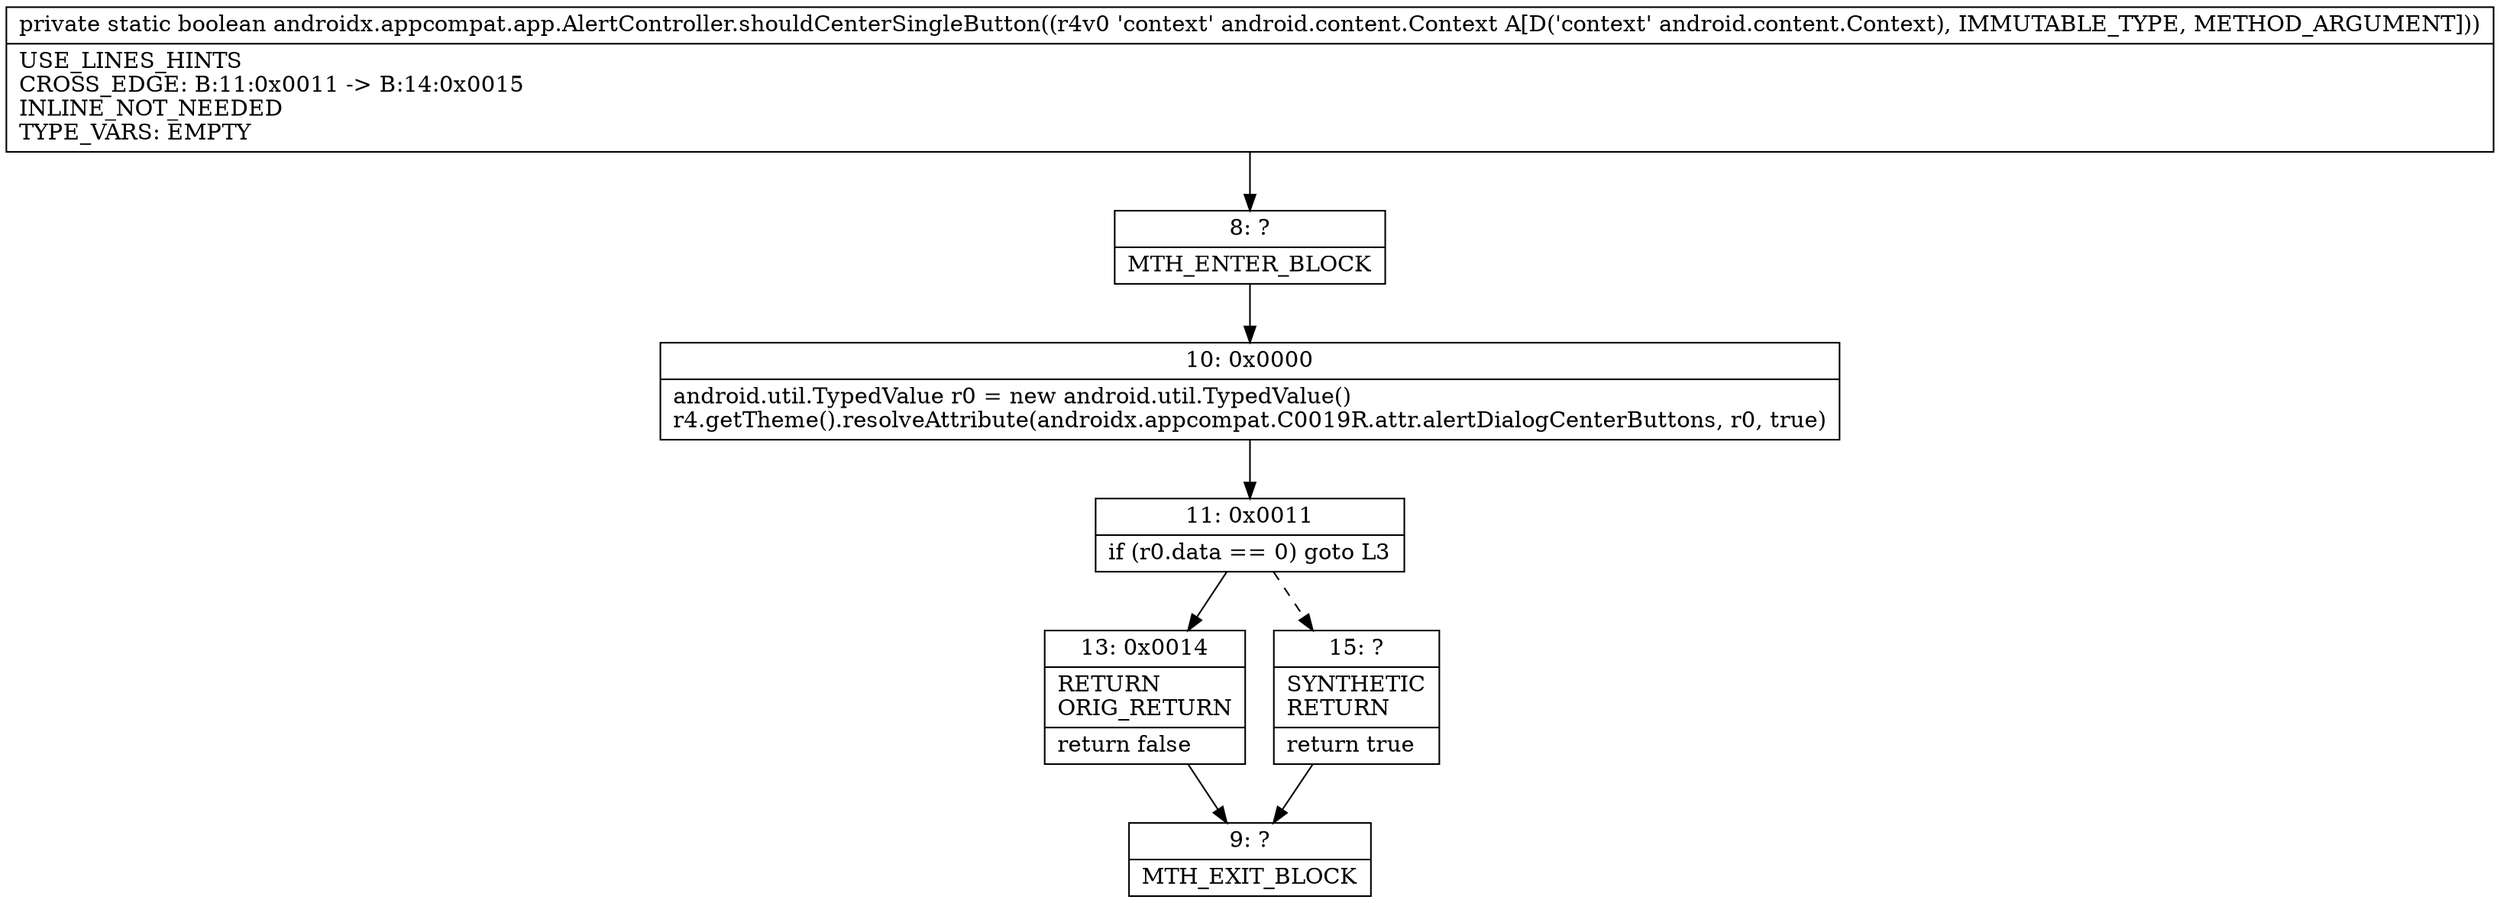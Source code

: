 digraph "CFG forandroidx.appcompat.app.AlertController.shouldCenterSingleButton(Landroid\/content\/Context;)Z" {
Node_8 [shape=record,label="{8\:\ ?|MTH_ENTER_BLOCK\l}"];
Node_10 [shape=record,label="{10\:\ 0x0000|android.util.TypedValue r0 = new android.util.TypedValue()\lr4.getTheme().resolveAttribute(androidx.appcompat.C0019R.attr.alertDialogCenterButtons, r0, true)\l}"];
Node_11 [shape=record,label="{11\:\ 0x0011|if (r0.data == 0) goto L3\l}"];
Node_13 [shape=record,label="{13\:\ 0x0014|RETURN\lORIG_RETURN\l|return false\l}"];
Node_9 [shape=record,label="{9\:\ ?|MTH_EXIT_BLOCK\l}"];
Node_15 [shape=record,label="{15\:\ ?|SYNTHETIC\lRETURN\l|return true\l}"];
MethodNode[shape=record,label="{private static boolean androidx.appcompat.app.AlertController.shouldCenterSingleButton((r4v0 'context' android.content.Context A[D('context' android.content.Context), IMMUTABLE_TYPE, METHOD_ARGUMENT]))  | USE_LINES_HINTS\lCROSS_EDGE: B:11:0x0011 \-\> B:14:0x0015\lINLINE_NOT_NEEDED\lTYPE_VARS: EMPTY\l}"];
MethodNode -> Node_8;Node_8 -> Node_10;
Node_10 -> Node_11;
Node_11 -> Node_13;
Node_11 -> Node_15[style=dashed];
Node_13 -> Node_9;
Node_15 -> Node_9;
}

